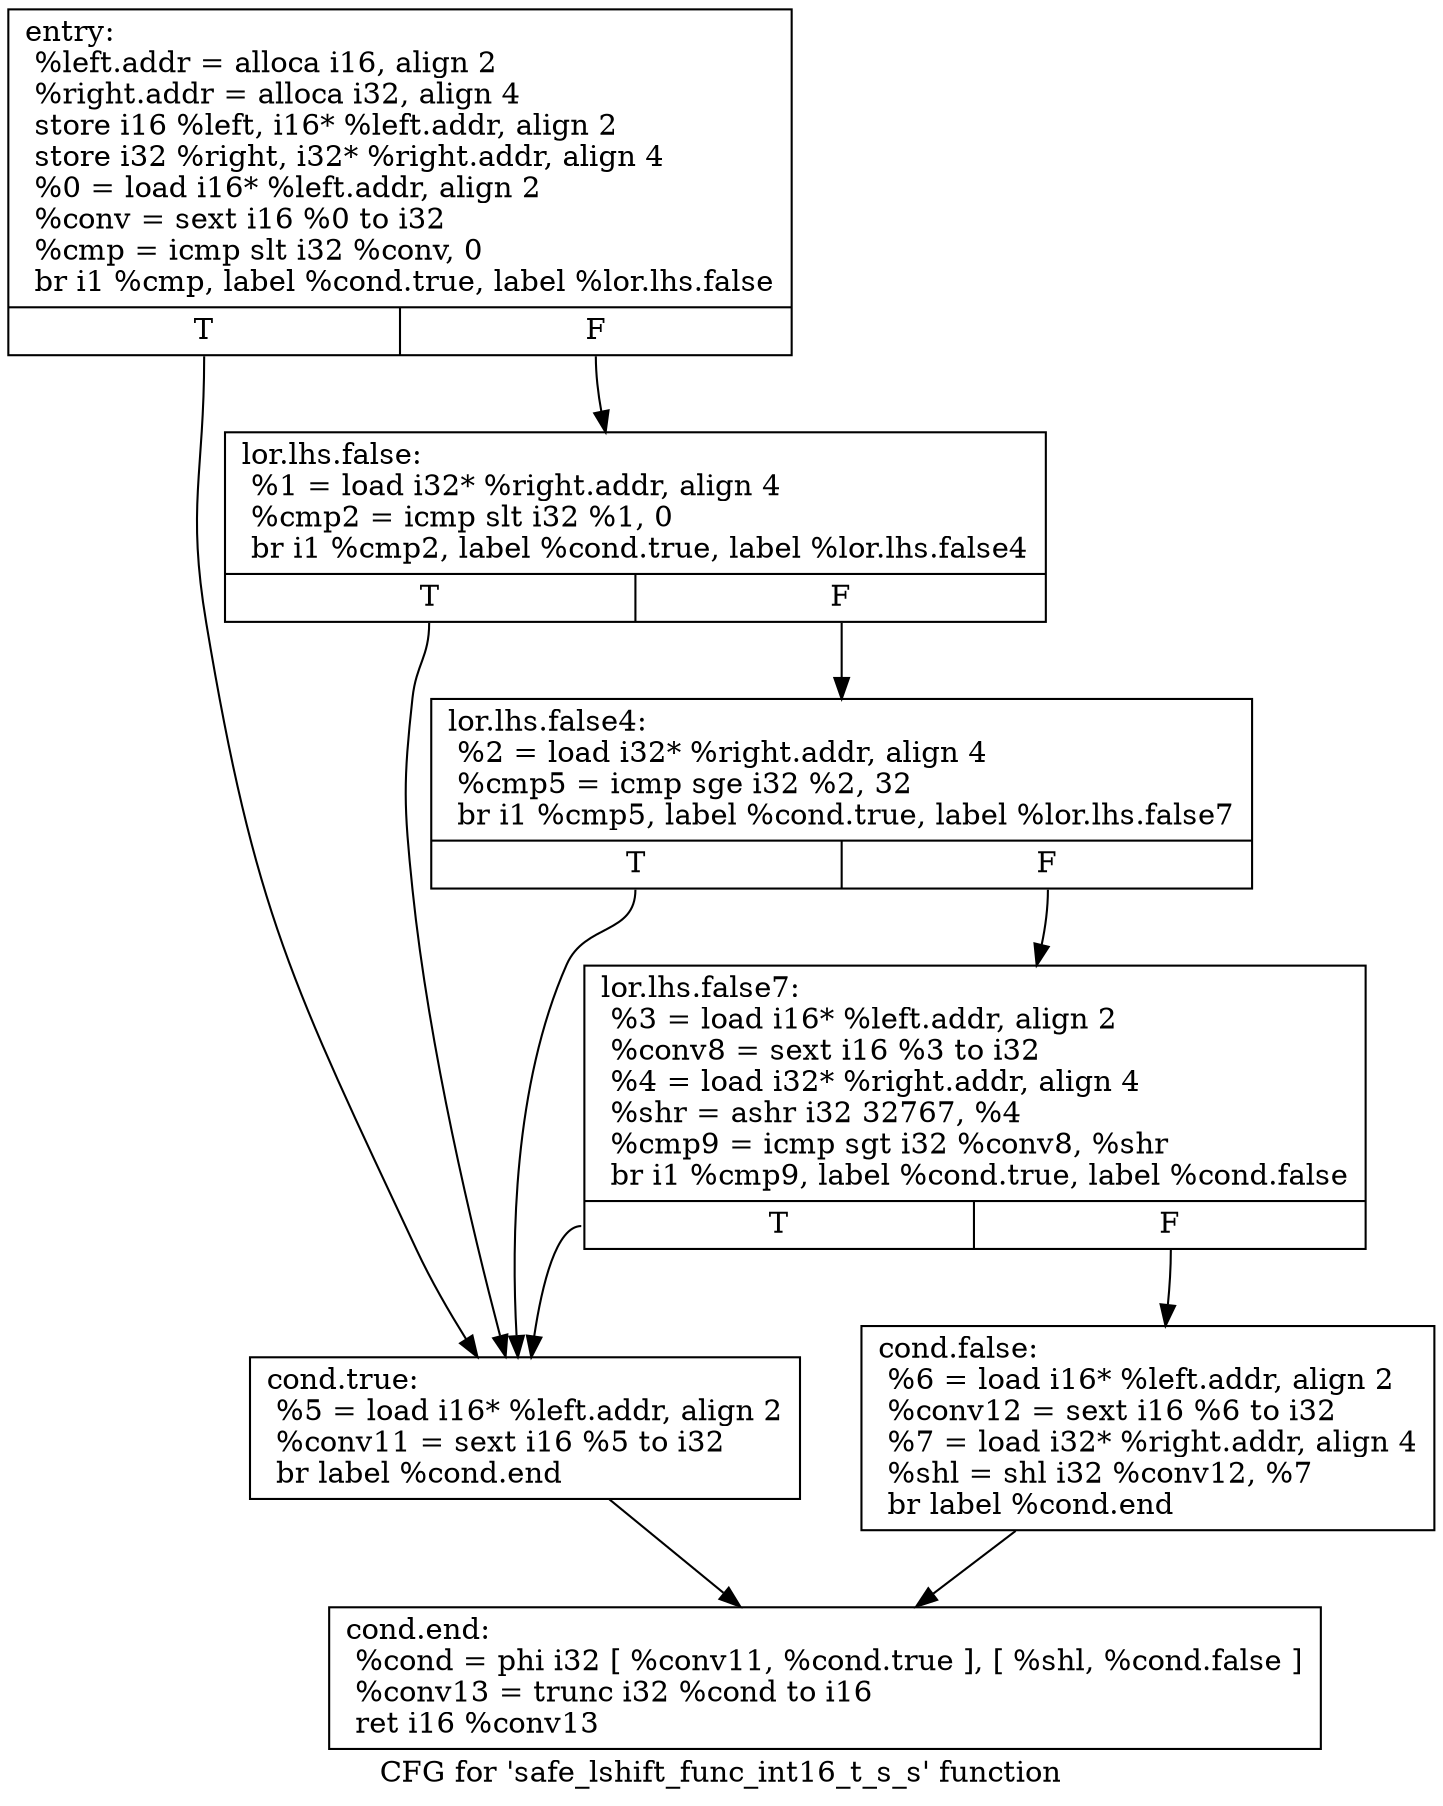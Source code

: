digraph "CFG for 'safe_lshift_func_int16_t_s_s' function" {
	label="CFG for 'safe_lshift_func_int16_t_s_s' function";

	Node0xa9a84c0 [shape=record,label="{entry:\l  %left.addr = alloca i16, align 2\l  %right.addr = alloca i32, align 4\l  store i16 %left, i16* %left.addr, align 2\l  store i32 %right, i32* %right.addr, align 4\l  %0 = load i16* %left.addr, align 2\l  %conv = sext i16 %0 to i32\l  %cmp = icmp slt i32 %conv, 0\l  br i1 %cmp, label %cond.true, label %lor.lhs.false\l|{<s0>T|<s1>F}}"];
	Node0xa9a84c0:s0 -> Node0xa9a8580;
	Node0xa9a84c0:s1 -> Node0xa9a84f0;
	Node0xa9a84f0 [shape=record,label="{lor.lhs.false:                                    \l  %1 = load i32* %right.addr, align 4\l  %cmp2 = icmp slt i32 %1, 0\l  br i1 %cmp2, label %cond.true, label %lor.lhs.false4\l|{<s0>T|<s1>F}}"];
	Node0xa9a84f0:s0 -> Node0xa9a8580;
	Node0xa9a84f0:s1 -> Node0xa9a8520;
	Node0xa9a8520 [shape=record,label="{lor.lhs.false4:                                   \l  %2 = load i32* %right.addr, align 4\l  %cmp5 = icmp sge i32 %2, 32\l  br i1 %cmp5, label %cond.true, label %lor.lhs.false7\l|{<s0>T|<s1>F}}"];
	Node0xa9a8520:s0 -> Node0xa9a8580;
	Node0xa9a8520:s1 -> Node0xa9a8550;
	Node0xa9a8550 [shape=record,label="{lor.lhs.false7:                                   \l  %3 = load i16* %left.addr, align 2\l  %conv8 = sext i16 %3 to i32\l  %4 = load i32* %right.addr, align 4\l  %shr = ashr i32 32767, %4\l  %cmp9 = icmp sgt i32 %conv8, %shr\l  br i1 %cmp9, label %cond.true, label %cond.false\l|{<s0>T|<s1>F}}"];
	Node0xa9a8550:s0 -> Node0xa9a8580;
	Node0xa9a8550:s1 -> Node0xa9a85b0;
	Node0xa9a8580 [shape=record,label="{cond.true:                                        \l  %5 = load i16* %left.addr, align 2\l  %conv11 = sext i16 %5 to i32\l  br label %cond.end\l}"];
	Node0xa9a8580 -> Node0xa9a85e0;
	Node0xa9a85b0 [shape=record,label="{cond.false:                                       \l  %6 = load i16* %left.addr, align 2\l  %conv12 = sext i16 %6 to i32\l  %7 = load i32* %right.addr, align 4\l  %shl = shl i32 %conv12, %7\l  br label %cond.end\l}"];
	Node0xa9a85b0 -> Node0xa9a85e0;
	Node0xa9a85e0 [shape=record,label="{cond.end:                                         \l  %cond = phi i32 [ %conv11, %cond.true ], [ %shl, %cond.false ]\l  %conv13 = trunc i32 %cond to i16\l  ret i16 %conv13\l}"];
}
